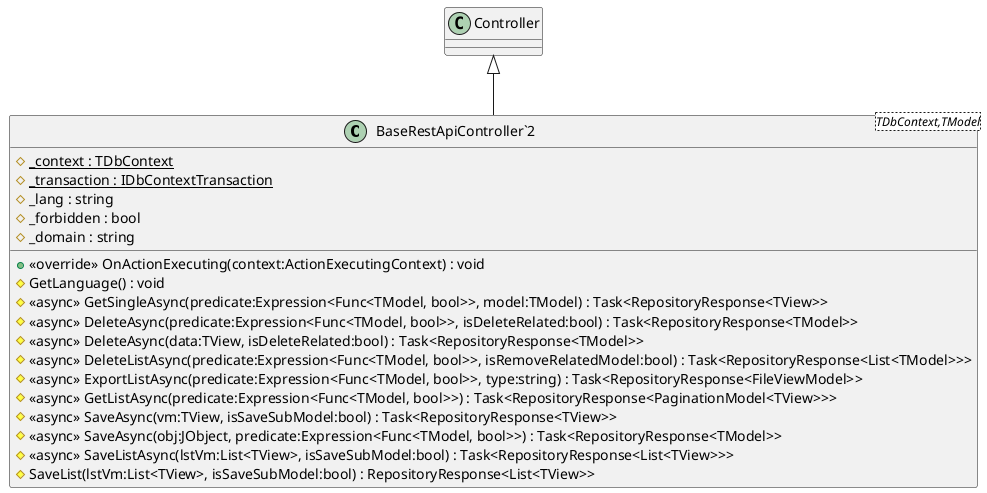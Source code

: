 @startuml
class "BaseRestApiController`2"<TDbContext,TModel> {
    # {static} _context : TDbContext
    # {static} _transaction : IDbContextTransaction
    # _lang : string
    # _forbidden : bool
    # _domain : string
    + <<override>> OnActionExecuting(context:ActionExecutingContext) : void
    # GetLanguage() : void
    # <<async>> GetSingleAsync(predicate:Expression<Func<TModel, bool>>, model:TModel) : Task<RepositoryResponse<TView>>
    # <<async>> DeleteAsync(predicate:Expression<Func<TModel, bool>>, isDeleteRelated:bool) : Task<RepositoryResponse<TModel>>
    # <<async>> DeleteAsync(data:TView, isDeleteRelated:bool) : Task<RepositoryResponse<TModel>>
    # <<async>> DeleteListAsync(predicate:Expression<Func<TModel, bool>>, isRemoveRelatedModel:bool) : Task<RepositoryResponse<List<TModel>>>
    # <<async>> ExportListAsync(predicate:Expression<Func<TModel, bool>>, type:string) : Task<RepositoryResponse<FileViewModel>>
    # <<async>> GetListAsync(predicate:Expression<Func<TModel, bool>>) : Task<RepositoryResponse<PaginationModel<TView>>>
    # <<async>> SaveAsync(vm:TView, isSaveSubModel:bool) : Task<RepositoryResponse<TView>>
    # <<async>> SaveAsync(obj:JObject, predicate:Expression<Func<TModel, bool>>) : Task<RepositoryResponse<TModel>>
    # <<async>> SaveListAsync(lstVm:List<TView>, isSaveSubModel:bool) : Task<RepositoryResponse<List<TView>>>
    # SaveList(lstVm:List<TView>, isSaveSubModel:bool) : RepositoryResponse<List<TView>>
}
Controller <|-- "BaseRestApiController`2"
@enduml
